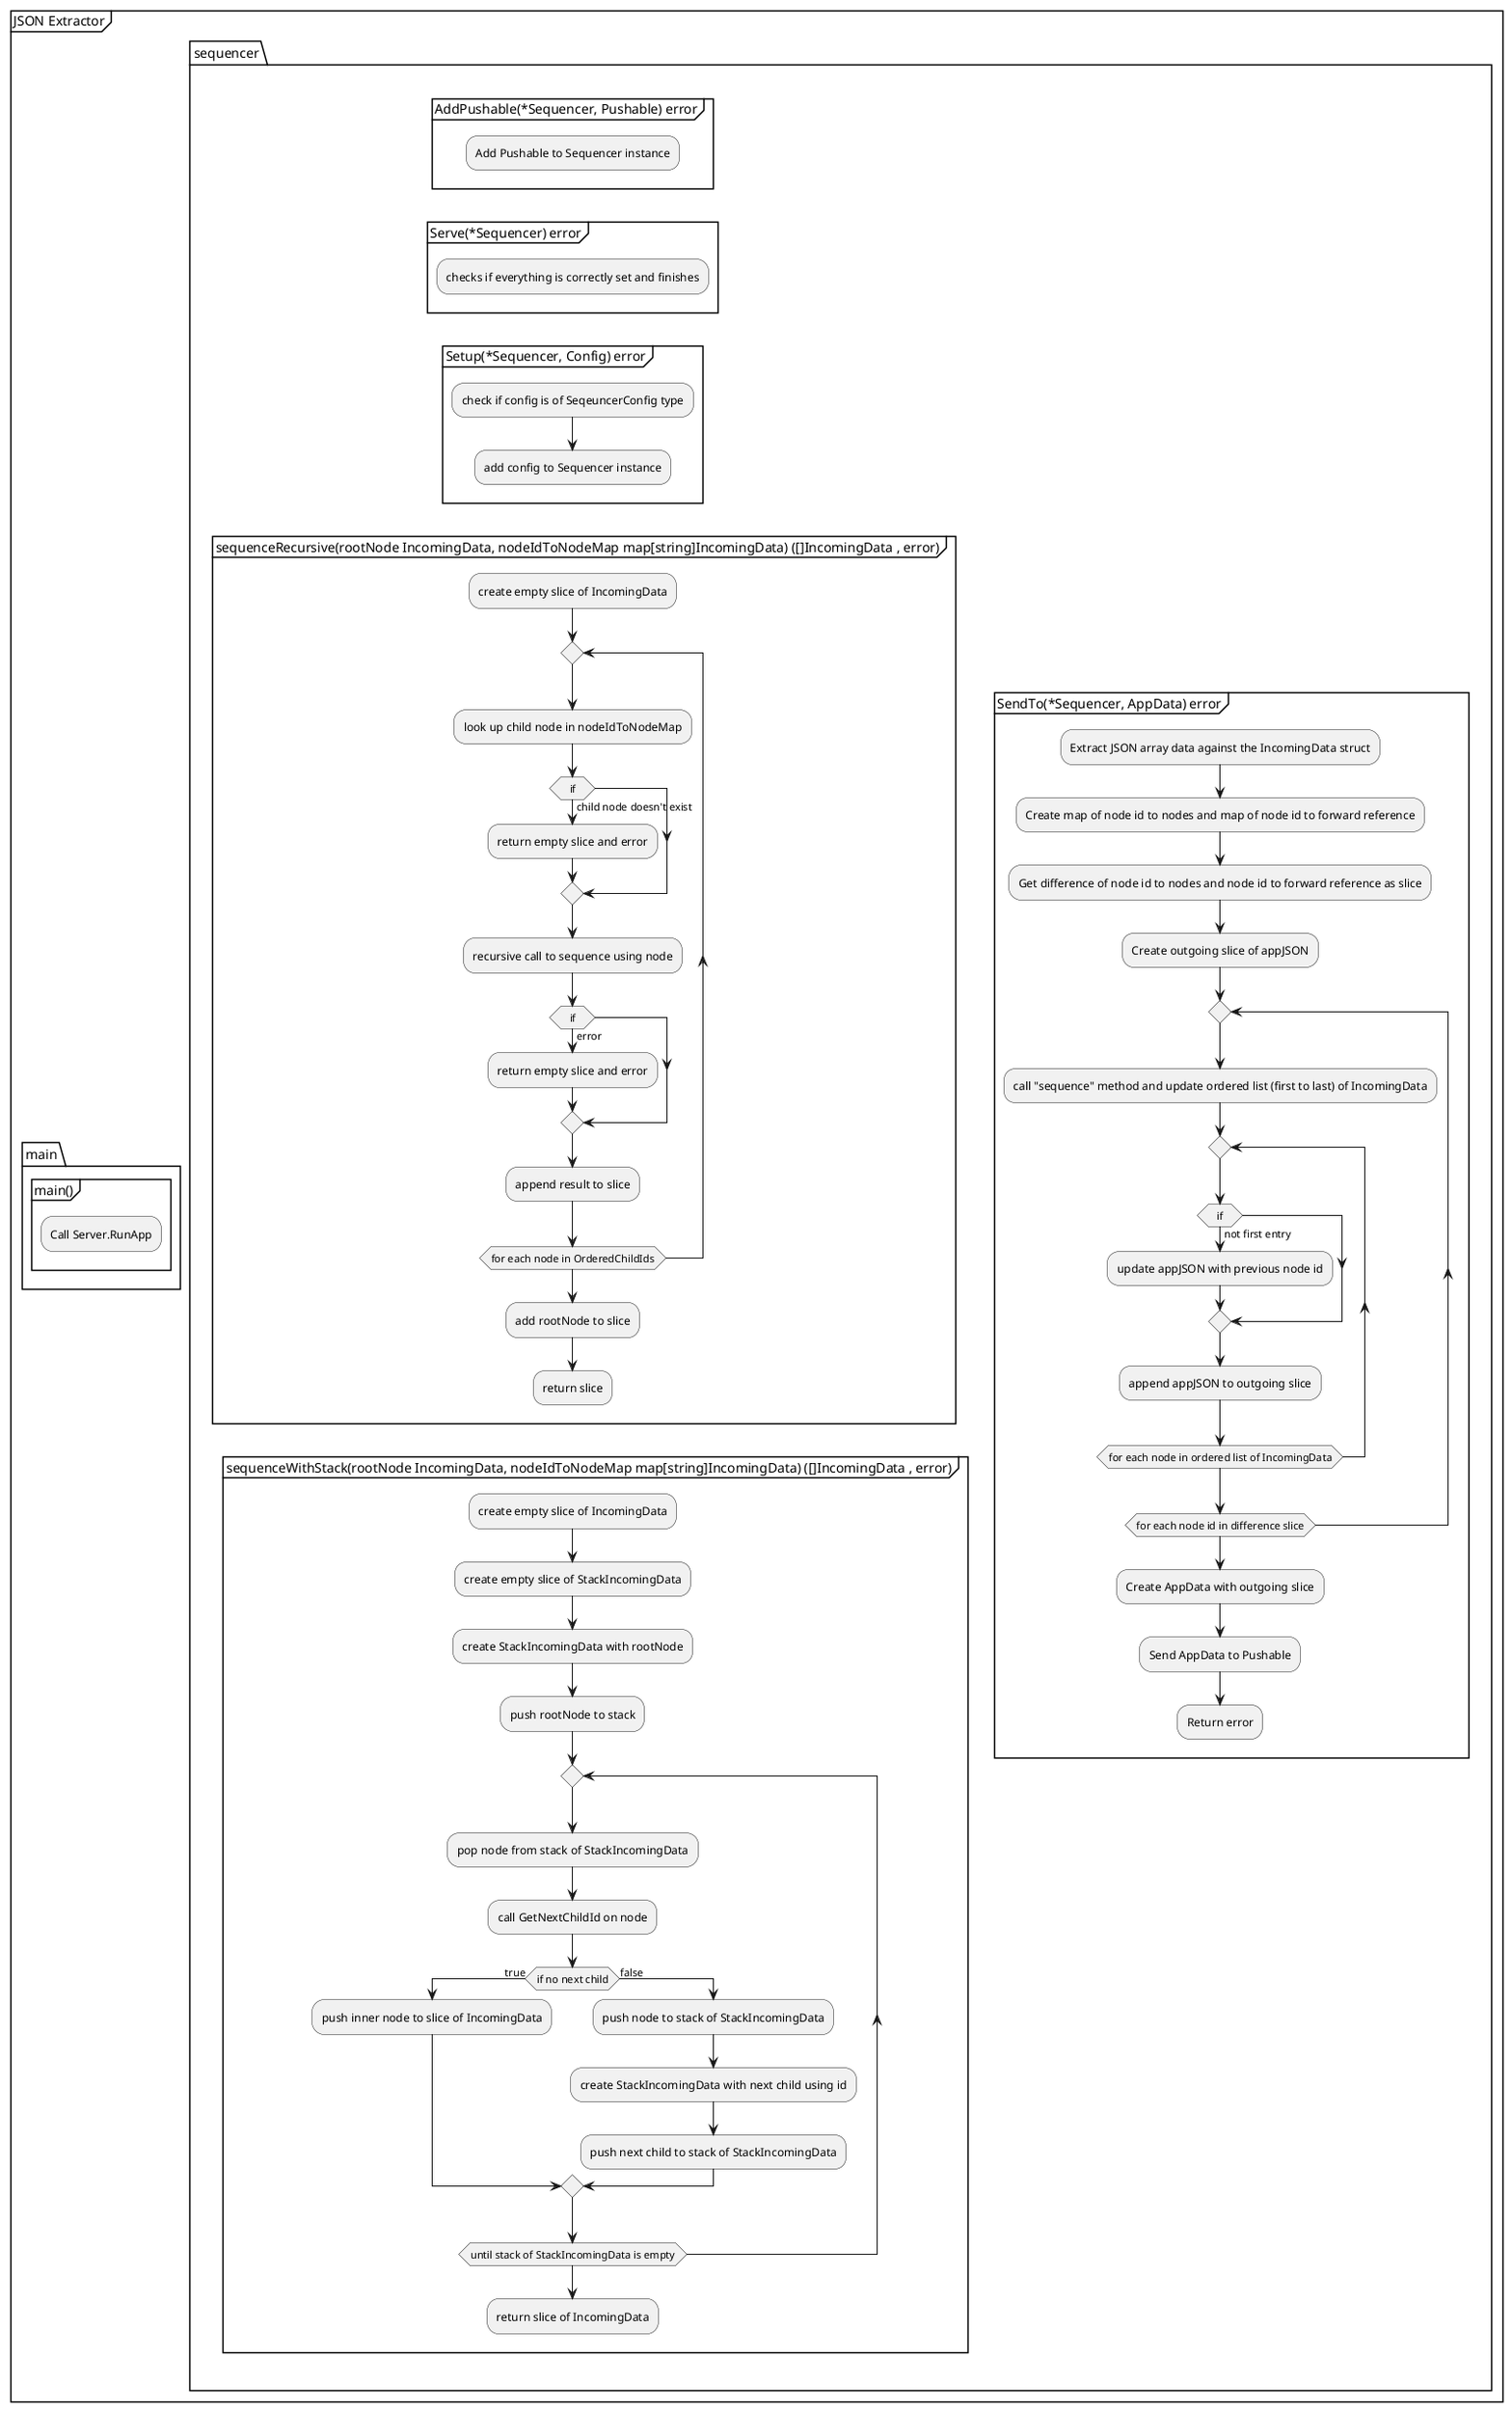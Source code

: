 @startuml
    partition JSON Extractor {
        split
        -[hidden]->
        package main {
            group main() {
                :Call Server.RunApp;
                detach
            }
        }
        split again
        -[hidden]->
        package sequencer {
            split
            -[hidden]->
            group AddPushable(*Sequencer, Pushable) error {
                :Add Pushable to Sequencer instance;
                detach
            }
            group Serve(*Sequencer) error {
                :checks if everything is correctly set and finishes;
                detach
            }
            group Setup(*Sequencer, Config) error {
                :check if config is of SeqeuncerConfig type;
                :add config to Sequencer instance;
                detach
            }
            group sequenceRecursive(rootNode IncomingData, nodeIdToNodeMap map[string]IncomingData) ([]IncomingData , error) {
                :create empty slice of IncomingData;
                repeat
                    :look up child node in nodeIdToNodeMap;
                    if (if) then (child node doesn't exist)
                        :return empty slice and error;
                    endif
                    :recursive call to sequence using node;
                    if (if) then (error)
                        :return empty slice and error;
                    endif
                    :append result to slice;
                repeat while (for each node in OrderedChildIds)
                :add rootNode to slice;
                :return slice;
                detach
            }
            group sequenceWithStack(rootNode IncomingData, nodeIdToNodeMap map[string]IncomingData) ([]IncomingData , error) {
                :create empty slice of IncomingData;
                :create empty slice of StackIncomingData;
                :create StackIncomingData with rootNode;
                :push rootNode to stack;
                repeat
                    :pop node from stack of StackIncomingData;
                    :call GetNextChildId on node;
                    if (if no next child) then (true)
                        :push inner node to slice of IncomingData;
                    else (false)
                        :push node to stack of StackIncomingData;
                        :create StackIncomingData with next child using id;
                        :push next child to stack of StackIncomingData;
                    endif
                repeat while (until stack of StackIncomingData is empty)
                :return slice of IncomingData;
                detach
            }
            split again
            -[hidden]->
            group SendTo(*Sequencer, AppData) error {
                :Extract JSON array data against the IncomingData struct;
                :Create map of node id to nodes and map of node id to forward reference;
                :Get difference of node id to nodes and node id to forward reference as slice;
                :Create outgoing slice of appJSON;
                repeat
                    :call "sequence" method and update ordered list (first to last) of IncomingData;
                    repeat
                        if (if) then (not first entry)
                            :update appJSON with previous node id;
                        endif
                        :append appJSON to outgoing slice;
                    repeat while (for each node in ordered list of IncomingData)
                repeat while (for each node id in difference slice)
                :Create AppData with outgoing slice;
                :Send AppData to Pushable;
                :Return error;
                detach
            }
            end split
        }
        end split
    }
@enduml